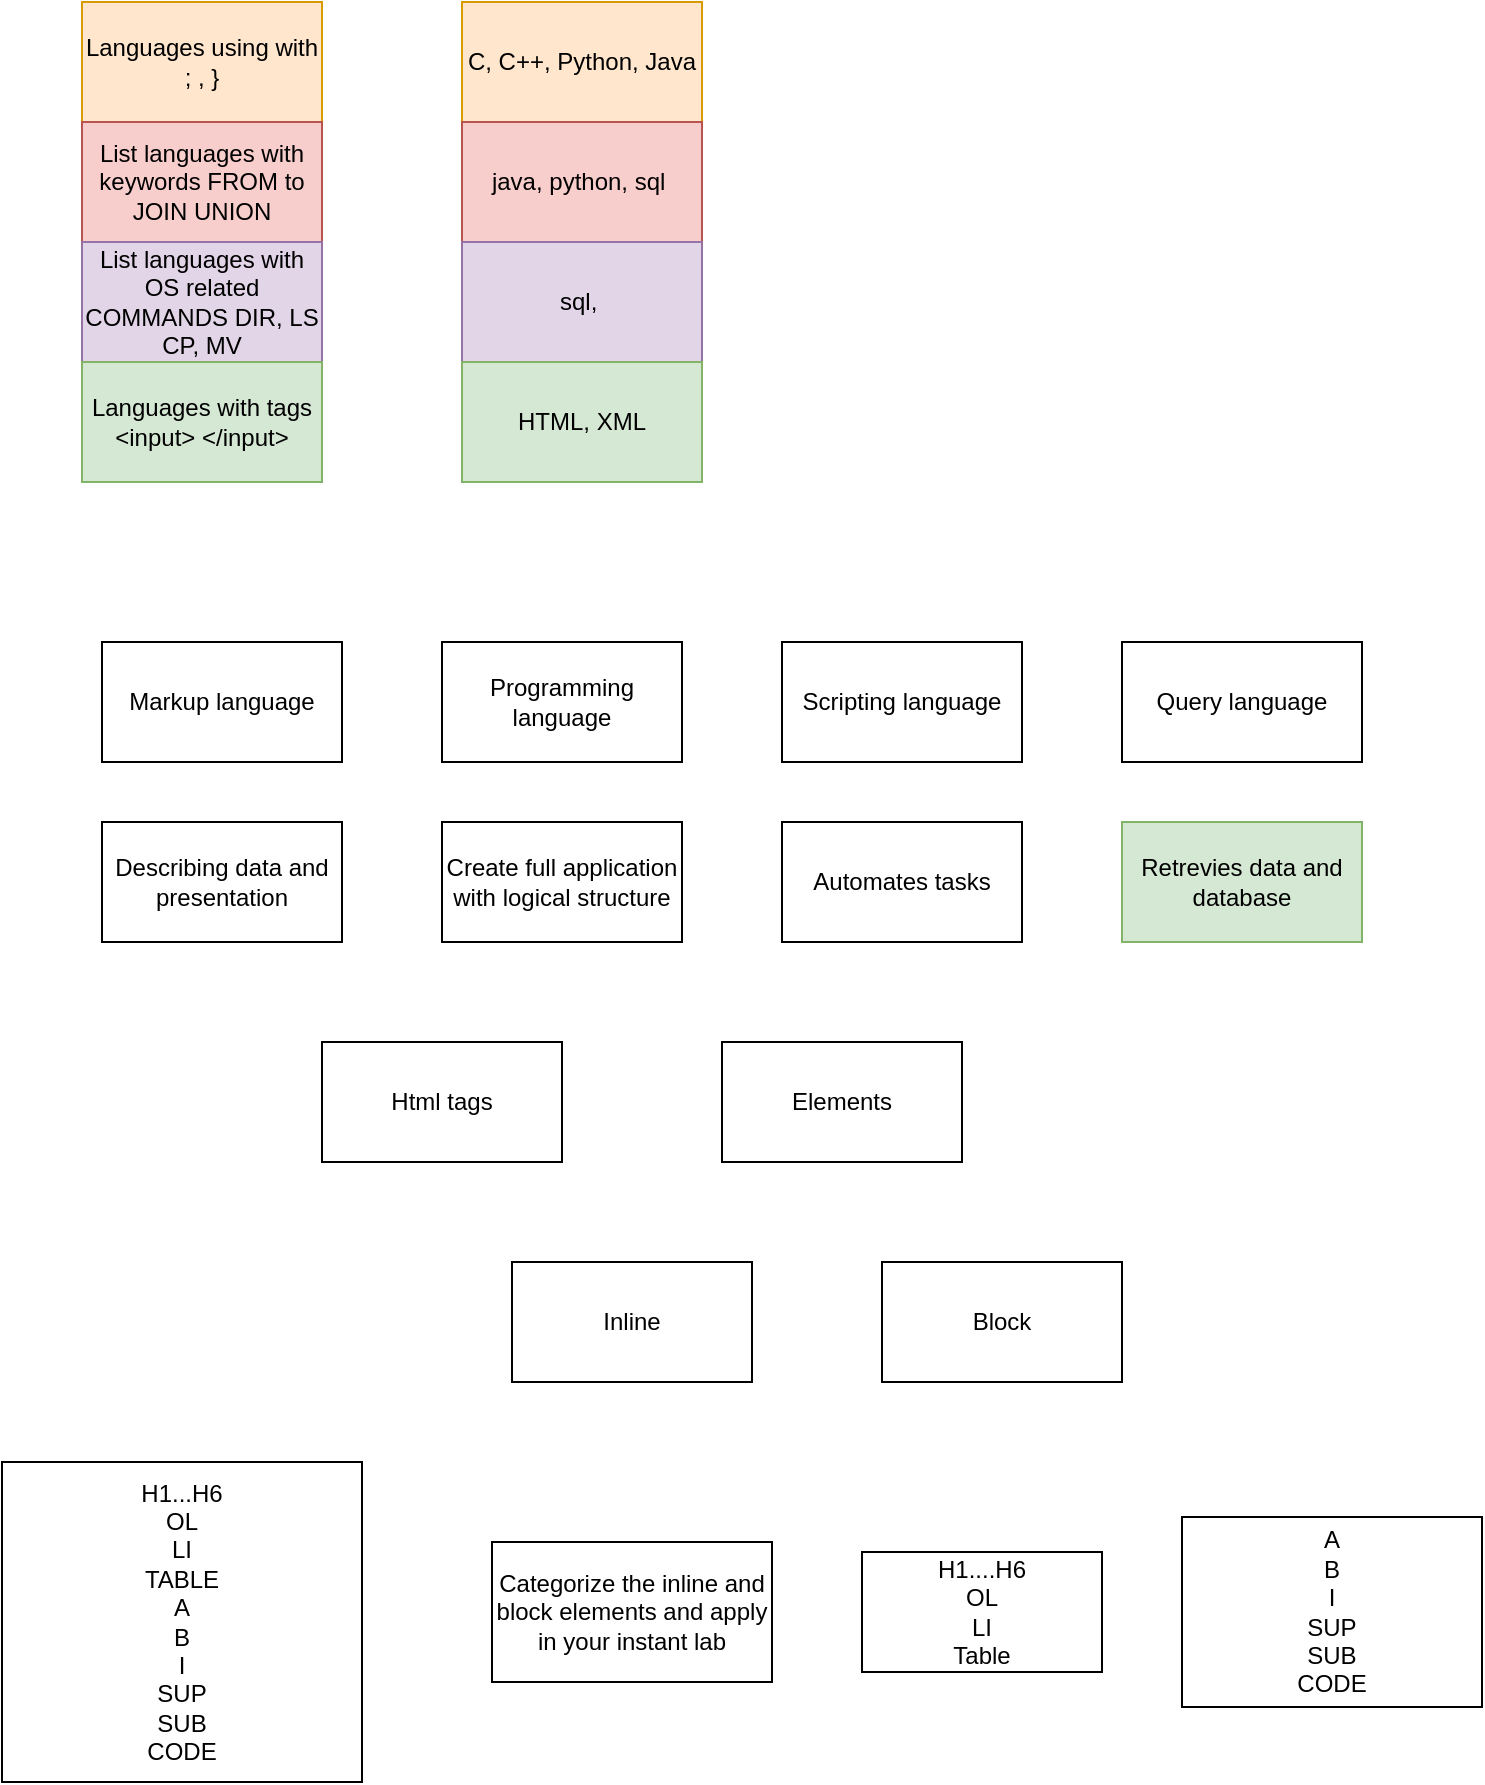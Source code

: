<mxfile version="24.7.17">
  <diagram name="Page-1" id="5mTquYAhtm0TKP1WSChi">
    <mxGraphModel dx="786" dy="457" grid="1" gridSize="10" guides="1" tooltips="1" connect="1" arrows="1" fold="1" page="1" pageScale="1" pageWidth="850" pageHeight="1100" background="#ffffff" math="0" shadow="0">
      <root>
        <mxCell id="0" />
        <mxCell id="1" parent="0" />
        <mxCell id="slpUlAYzAh_k5ERFgeqQ-2" value="Languages using with ; , }" style="rounded=0;whiteSpace=wrap;html=1;fillColor=#ffe6cc;strokeColor=#d79b00;" vertex="1" parent="1">
          <mxGeometry x="90" y="120" width="120" height="60" as="geometry" />
        </mxCell>
        <mxCell id="slpUlAYzAh_k5ERFgeqQ-3" value="C, C++, Python, Java" style="rounded=0;whiteSpace=wrap;html=1;fillColor=#ffe6cc;strokeColor=#d79b00;" vertex="1" parent="1">
          <mxGeometry x="280" y="120" width="120" height="60" as="geometry" />
        </mxCell>
        <mxCell id="slpUlAYzAh_k5ERFgeqQ-4" value="List languages with keywords FROM to JOIN UNION" style="rounded=0;whiteSpace=wrap;html=1;fillColor=#f8cecc;strokeColor=#b85450;" vertex="1" parent="1">
          <mxGeometry x="90" y="180" width="120" height="60" as="geometry" />
        </mxCell>
        <mxCell id="slpUlAYzAh_k5ERFgeqQ-5" value="List languages with OS related COMMANDS DIR, LS CP, MV" style="rounded=0;whiteSpace=wrap;html=1;fillColor=#e1d5e7;strokeColor=#9673a6;" vertex="1" parent="1">
          <mxGeometry x="90" y="240" width="120" height="60" as="geometry" />
        </mxCell>
        <mxCell id="slpUlAYzAh_k5ERFgeqQ-6" value="Languages with tags &amp;lt;input&amp;gt; &amp;lt;/input&amp;gt;" style="rounded=0;whiteSpace=wrap;html=1;fillColor=#d5e8d4;strokeColor=#82b366;" vertex="1" parent="1">
          <mxGeometry x="90" y="300" width="120" height="60" as="geometry" />
        </mxCell>
        <mxCell id="slpUlAYzAh_k5ERFgeqQ-9" value="java, python, sql&amp;nbsp;" style="rounded=0;whiteSpace=wrap;html=1;fillColor=#f8cecc;strokeColor=#b85450;" vertex="1" parent="1">
          <mxGeometry x="280" y="180" width="120" height="60" as="geometry" />
        </mxCell>
        <mxCell id="slpUlAYzAh_k5ERFgeqQ-10" value="sql,&amp;nbsp;" style="rounded=0;whiteSpace=wrap;html=1;fillColor=#e1d5e7;strokeColor=#9673a6;" vertex="1" parent="1">
          <mxGeometry x="280" y="240" width="120" height="60" as="geometry" />
        </mxCell>
        <mxCell id="slpUlAYzAh_k5ERFgeqQ-11" value="HTML, XML" style="rounded=0;whiteSpace=wrap;html=1;fillColor=#d5e8d4;strokeColor=#82b366;" vertex="1" parent="1">
          <mxGeometry x="280" y="300" width="120" height="60" as="geometry" />
        </mxCell>
        <mxCell id="slpUlAYzAh_k5ERFgeqQ-12" value="Markup language" style="whiteSpace=wrap;html=1;" vertex="1" parent="1">
          <mxGeometry x="100" y="440" width="120" height="60" as="geometry" />
        </mxCell>
        <mxCell id="slpUlAYzAh_k5ERFgeqQ-13" value="Programming language" style="whiteSpace=wrap;html=1;" vertex="1" parent="1">
          <mxGeometry x="270" y="440" width="120" height="60" as="geometry" />
        </mxCell>
        <mxCell id="slpUlAYzAh_k5ERFgeqQ-14" value="Scripting language" style="whiteSpace=wrap;html=1;" vertex="1" parent="1">
          <mxGeometry x="440" y="440" width="120" height="60" as="geometry" />
        </mxCell>
        <mxCell id="slpUlAYzAh_k5ERFgeqQ-15" value="Query language" style="whiteSpace=wrap;html=1;" vertex="1" parent="1">
          <mxGeometry x="610" y="440" width="120" height="60" as="geometry" />
        </mxCell>
        <mxCell id="slpUlAYzAh_k5ERFgeqQ-16" value="Describing data and presentation" style="whiteSpace=wrap;html=1;" vertex="1" parent="1">
          <mxGeometry x="100" y="530" width="120" height="60" as="geometry" />
        </mxCell>
        <mxCell id="slpUlAYzAh_k5ERFgeqQ-17" value="Create full application with logical structure" style="whiteSpace=wrap;html=1;" vertex="1" parent="1">
          <mxGeometry x="270" y="530" width="120" height="60" as="geometry" />
        </mxCell>
        <mxCell id="slpUlAYzAh_k5ERFgeqQ-18" value="Automates tasks" style="whiteSpace=wrap;html=1;" vertex="1" parent="1">
          <mxGeometry x="440" y="530" width="120" height="60" as="geometry" />
        </mxCell>
        <mxCell id="slpUlAYzAh_k5ERFgeqQ-19" value="Retrevies data and database" style="whiteSpace=wrap;html=1;fillColor=#d5e8d4;strokeColor=#82b366;" vertex="1" parent="1">
          <mxGeometry x="610" y="530" width="120" height="60" as="geometry" />
        </mxCell>
        <mxCell id="slpUlAYzAh_k5ERFgeqQ-21" value="Html tags" style="whiteSpace=wrap;html=1;" vertex="1" parent="1">
          <mxGeometry x="210" y="640" width="120" height="60" as="geometry" />
        </mxCell>
        <mxCell id="slpUlAYzAh_k5ERFgeqQ-22" value="Elements" style="whiteSpace=wrap;html=1;" vertex="1" parent="1">
          <mxGeometry x="410" y="640" width="120" height="60" as="geometry" />
        </mxCell>
        <mxCell id="slpUlAYzAh_k5ERFgeqQ-23" value="Inline" style="whiteSpace=wrap;html=1;" vertex="1" parent="1">
          <mxGeometry x="305" y="750" width="120" height="60" as="geometry" />
        </mxCell>
        <mxCell id="slpUlAYzAh_k5ERFgeqQ-24" value="Block" style="whiteSpace=wrap;html=1;" vertex="1" parent="1">
          <mxGeometry x="490" y="750" width="120" height="60" as="geometry" />
        </mxCell>
        <mxCell id="slpUlAYzAh_k5ERFgeqQ-25" value="H1...H6&lt;div&gt;OL&lt;/div&gt;&lt;div&gt;LI&lt;/div&gt;&lt;div&gt;TABLE&lt;/div&gt;&lt;div&gt;A&lt;/div&gt;&lt;div&gt;B&lt;/div&gt;&lt;div&gt;I&lt;/div&gt;&lt;div&gt;SUP&lt;/div&gt;&lt;div&gt;SUB&lt;/div&gt;&lt;div&gt;CODE&lt;/div&gt;" style="whiteSpace=wrap;html=1;" vertex="1" parent="1">
          <mxGeometry x="50" y="850" width="180" height="160" as="geometry" />
        </mxCell>
        <mxCell id="slpUlAYzAh_k5ERFgeqQ-26" value="Categorize the inline and block elements and apply in your instant lab" style="whiteSpace=wrap;html=1;" vertex="1" parent="1">
          <mxGeometry x="295" y="890" width="140" height="70" as="geometry" />
        </mxCell>
        <mxCell id="slpUlAYzAh_k5ERFgeqQ-27" value="H1....H6&lt;div&gt;OL&lt;/div&gt;&lt;div&gt;LI&lt;/div&gt;&lt;div&gt;Table&lt;/div&gt;" style="whiteSpace=wrap;html=1;" vertex="1" parent="1">
          <mxGeometry x="480" y="895" width="120" height="60" as="geometry" />
        </mxCell>
        <mxCell id="slpUlAYzAh_k5ERFgeqQ-28" value="A&lt;div&gt;B&lt;/div&gt;&lt;div&gt;I&lt;/div&gt;&lt;div&gt;SUP&lt;/div&gt;&lt;div&gt;SUB&lt;/div&gt;&lt;div&gt;CODE&lt;/div&gt;" style="whiteSpace=wrap;html=1;" vertex="1" parent="1">
          <mxGeometry x="640" y="877.5" width="150" height="95" as="geometry" />
        </mxCell>
      </root>
    </mxGraphModel>
  </diagram>
</mxfile>
